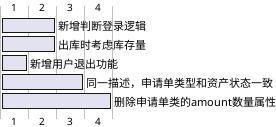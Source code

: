 @startgantt
printscale weekly

[新增判断登录逻辑] lasts 2 weeks
[出库时考虑库存量] lasts 2 weeks
[新增用户退出功能] lasts 1 weeks
[同一描述，申请单类型和资产状态一致] lasts 3 weeks
[删除申请单类的amount数量属性] lasts 4 weeks

@endgantt